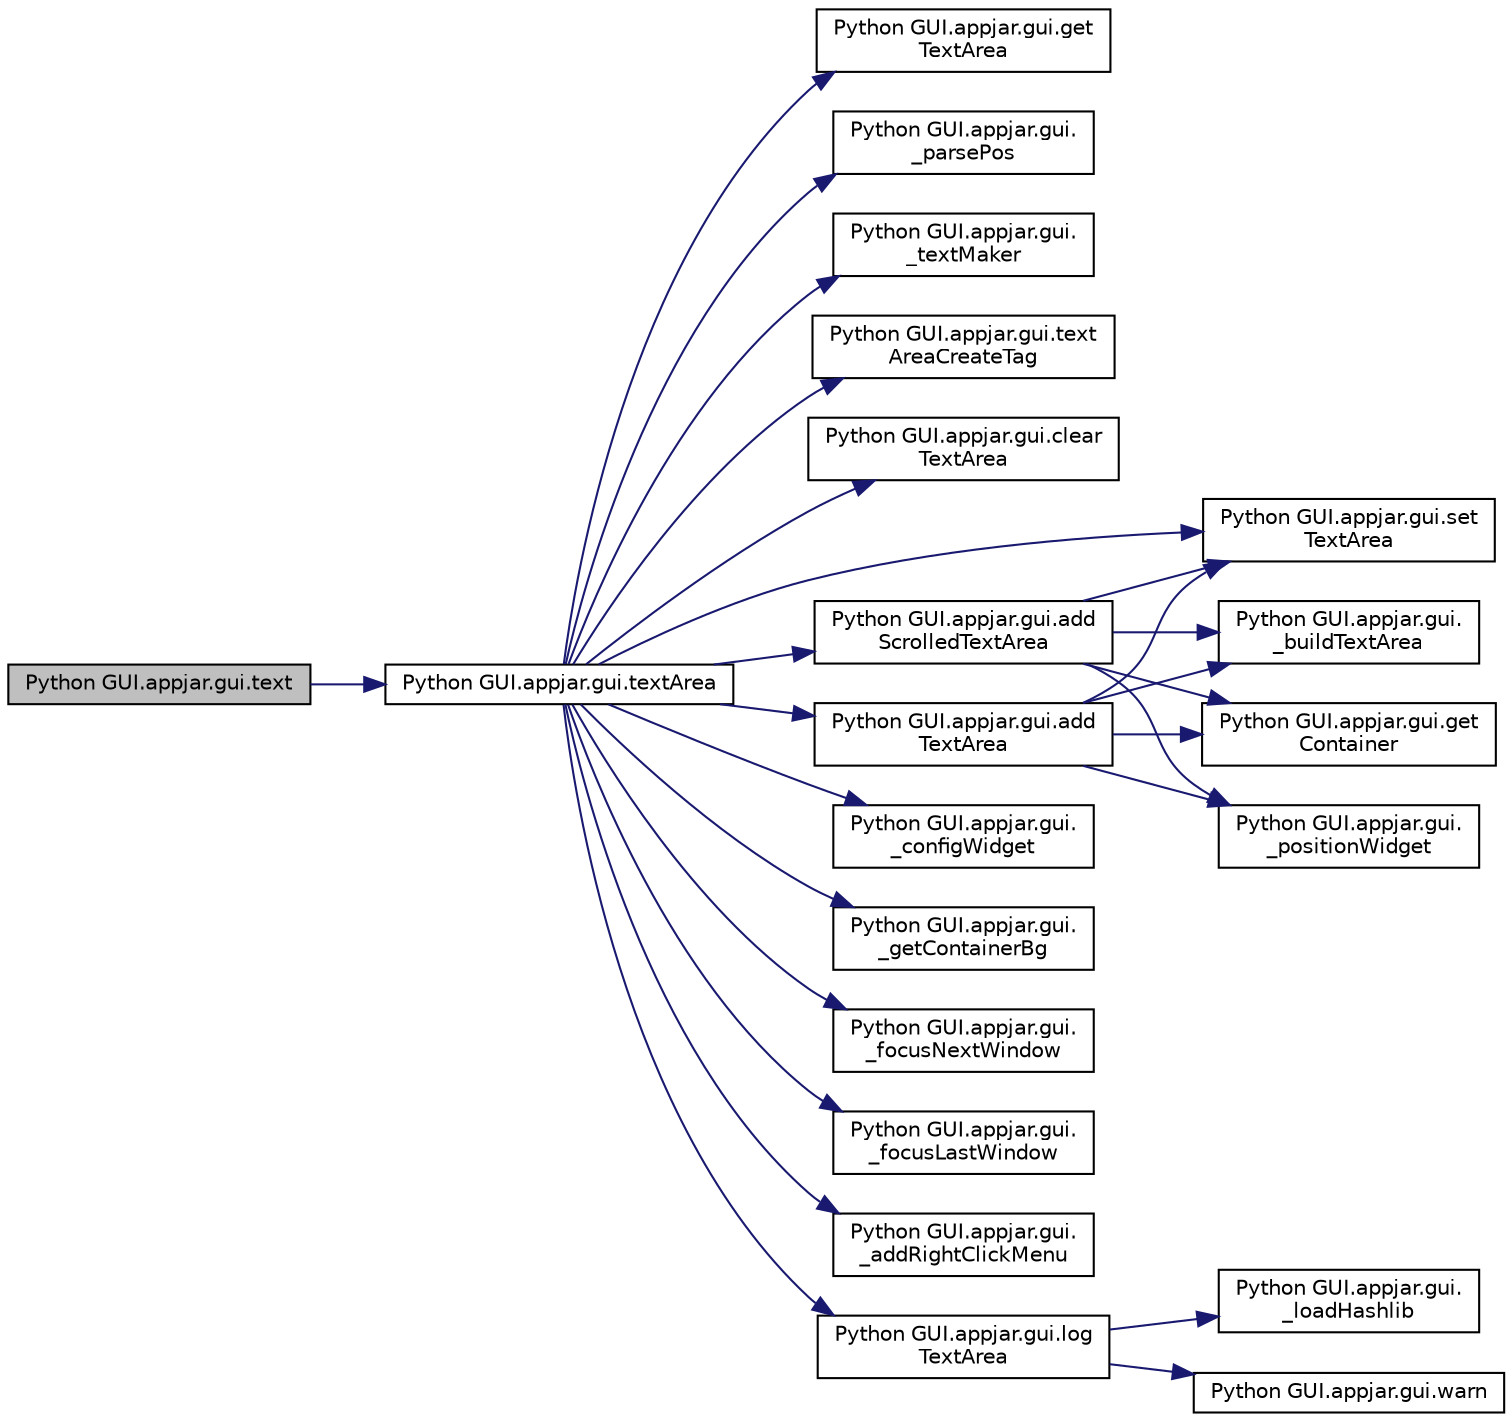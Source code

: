digraph "Python GUI.appjar.gui.text"
{
  edge [fontname="Helvetica",fontsize="10",labelfontname="Helvetica",labelfontsize="10"];
  node [fontname="Helvetica",fontsize="10",shape=record];
  rankdir="LR";
  Node2095 [label="Python GUI.appjar.gui.text",height=0.2,width=0.4,color="black", fillcolor="grey75", style="filled", fontcolor="black"];
  Node2095 -> Node2096 [color="midnightblue",fontsize="10",style="solid",fontname="Helvetica"];
  Node2096 [label="Python GUI.appjar.gui.textArea",height=0.2,width=0.4,color="black", fillcolor="white", style="filled",URL="$class_python_01_g_u_i_1_1appjar_1_1gui.html#ad290b6f726cd655f75322e10ef232c05"];
  Node2096 -> Node2097 [color="midnightblue",fontsize="10",style="solid",fontname="Helvetica"];
  Node2097 [label="Python GUI.appjar.gui.get\lTextArea",height=0.2,width=0.4,color="black", fillcolor="white", style="filled",URL="$class_python_01_g_u_i_1_1appjar_1_1gui.html#afa588273483617b683ef7fd0a75b117f"];
  Node2096 -> Node2098 [color="midnightblue",fontsize="10",style="solid",fontname="Helvetica"];
  Node2098 [label="Python GUI.appjar.gui.\l_parsePos",height=0.2,width=0.4,color="black", fillcolor="white", style="filled",URL="$class_python_01_g_u_i_1_1appjar_1_1gui.html#a1151185c82adc42b922797e38132c2ca",tooltip="FUNCTIONS for labels. "];
  Node2096 -> Node2099 [color="midnightblue",fontsize="10",style="solid",fontname="Helvetica"];
  Node2099 [label="Python GUI.appjar.gui.\l_textMaker",height=0.2,width=0.4,color="black", fillcolor="white", style="filled",URL="$class_python_01_g_u_i_1_1appjar_1_1gui.html#a3b7bd53cb5f276af1693316dee71a22a"];
  Node2096 -> Node2100 [color="midnightblue",fontsize="10",style="solid",fontname="Helvetica"];
  Node2100 [label="Python GUI.appjar.gui.text\lAreaCreateTag",height=0.2,width=0.4,color="black", fillcolor="white", style="filled",URL="$class_python_01_g_u_i_1_1appjar_1_1gui.html#abb0f4952e76c77dbf5ca2e7e10ffbfb9"];
  Node2096 -> Node2101 [color="midnightblue",fontsize="10",style="solid",fontname="Helvetica"];
  Node2101 [label="Python GUI.appjar.gui.clear\lTextArea",height=0.2,width=0.4,color="black", fillcolor="white", style="filled",URL="$class_python_01_g_u_i_1_1appjar_1_1gui.html#a0e0c17c248b4e53c3039497db525e041"];
  Node2096 -> Node2102 [color="midnightblue",fontsize="10",style="solid",fontname="Helvetica"];
  Node2102 [label="Python GUI.appjar.gui.set\lTextArea",height=0.2,width=0.4,color="black", fillcolor="white", style="filled",URL="$class_python_01_g_u_i_1_1appjar_1_1gui.html#a55584b1e094306acb04bea1c45acf414"];
  Node2096 -> Node2103 [color="midnightblue",fontsize="10",style="solid",fontname="Helvetica"];
  Node2103 [label="Python GUI.appjar.gui.\l_configWidget",height=0.2,width=0.4,color="black", fillcolor="white", style="filled",URL="$class_python_01_g_u_i_1_1appjar_1_1gui.html#a66b018474a855b26826b0580a7c40a9e"];
  Node2096 -> Node2104 [color="midnightblue",fontsize="10",style="solid",fontname="Helvetica"];
  Node2104 [label="Python GUI.appjar.gui.add\lScrolledTextArea",height=0.2,width=0.4,color="black", fillcolor="white", style="filled",URL="$class_python_01_g_u_i_1_1appjar_1_1gui.html#aeed9dcabd10845ff85b0fe079672b015"];
  Node2104 -> Node2105 [color="midnightblue",fontsize="10",style="solid",fontname="Helvetica"];
  Node2105 [label="Python GUI.appjar.gui.\l_buildTextArea",height=0.2,width=0.4,color="black", fillcolor="white", style="filled",URL="$class_python_01_g_u_i_1_1appjar_1_1gui.html#ab93afff672ad23f9743cd93661ea28a9"];
  Node2104 -> Node2106 [color="midnightblue",fontsize="10",style="solid",fontname="Helvetica"];
  Node2106 [label="Python GUI.appjar.gui.get\lContainer",height=0.2,width=0.4,color="black", fillcolor="white", style="filled",URL="$class_python_01_g_u_i_1_1appjar_1_1gui.html#aa89c83e95e3952f6cc39fc23dffa15ce"];
  Node2104 -> Node2107 [color="midnightblue",fontsize="10",style="solid",fontname="Helvetica"];
  Node2107 [label="Python GUI.appjar.gui.\l_positionWidget",height=0.2,width=0.4,color="black", fillcolor="white", style="filled",URL="$class_python_01_g_u_i_1_1appjar_1_1gui.html#a994cf4bbd47f434233271d3d8b0eb4c6"];
  Node2104 -> Node2102 [color="midnightblue",fontsize="10",style="solid",fontname="Helvetica"];
  Node2096 -> Node2108 [color="midnightblue",fontsize="10",style="solid",fontname="Helvetica"];
  Node2108 [label="Python GUI.appjar.gui.add\lTextArea",height=0.2,width=0.4,color="black", fillcolor="white", style="filled",URL="$class_python_01_g_u_i_1_1appjar_1_1gui.html#a49054304ee257e29b47c61261f277005"];
  Node2108 -> Node2105 [color="midnightblue",fontsize="10",style="solid",fontname="Helvetica"];
  Node2108 -> Node2106 [color="midnightblue",fontsize="10",style="solid",fontname="Helvetica"];
  Node2108 -> Node2107 [color="midnightblue",fontsize="10",style="solid",fontname="Helvetica"];
  Node2108 -> Node2102 [color="midnightblue",fontsize="10",style="solid",fontname="Helvetica"];
  Node2096 -> Node2109 [color="midnightblue",fontsize="10",style="solid",fontname="Helvetica"];
  Node2109 [label="Python GUI.appjar.gui.\l_getContainerBg",height=0.2,width=0.4,color="black", fillcolor="white", style="filled",URL="$class_python_01_g_u_i_1_1appjar_1_1gui.html#a7ca2e28f0ccf3c5e00ca64676c496afd"];
  Node2096 -> Node2110 [color="midnightblue",fontsize="10",style="solid",fontname="Helvetica"];
  Node2110 [label="Python GUI.appjar.gui.\l_focusNextWindow",height=0.2,width=0.4,color="black", fillcolor="white", style="filled",URL="$class_python_01_g_u_i_1_1appjar_1_1gui.html#a1da90e18142edadad4009aba568175df",tooltip="functions to deal with tabbing and right clicking "];
  Node2096 -> Node2111 [color="midnightblue",fontsize="10",style="solid",fontname="Helvetica"];
  Node2111 [label="Python GUI.appjar.gui.\l_focusLastWindow",height=0.2,width=0.4,color="black", fillcolor="white", style="filled",URL="$class_python_01_g_u_i_1_1appjar_1_1gui.html#a14787727467a1635fdd2afd59d270284"];
  Node2096 -> Node2112 [color="midnightblue",fontsize="10",style="solid",fontname="Helvetica"];
  Node2112 [label="Python GUI.appjar.gui.\l_addRightClickMenu",height=0.2,width=0.4,color="black", fillcolor="white", style="filled",URL="$class_python_01_g_u_i_1_1appjar_1_1gui.html#a8c2752c4b8a570590e40860b6bd7e752"];
  Node2096 -> Node2113 [color="midnightblue",fontsize="10",style="solid",fontname="Helvetica"];
  Node2113 [label="Python GUI.appjar.gui.log\lTextArea",height=0.2,width=0.4,color="black", fillcolor="white", style="filled",URL="$class_python_01_g_u_i_1_1appjar_1_1gui.html#abe244b3c22292dfa85da8b28d73acbab"];
  Node2113 -> Node2114 [color="midnightblue",fontsize="10",style="solid",fontname="Helvetica"];
  Node2114 [label="Python GUI.appjar.gui.\l_loadHashlib",height=0.2,width=0.4,color="black", fillcolor="white", style="filled",URL="$class_python_01_g_u_i_1_1appjar_1_1gui.html#a0aaa4c7503e6bcdd3720df8f7682969f"];
  Node2113 -> Node2115 [color="midnightblue",fontsize="10",style="solid",fontname="Helvetica"];
  Node2115 [label="Python GUI.appjar.gui.warn",height=0.2,width=0.4,color="black", fillcolor="white", style="filled",URL="$class_python_01_g_u_i_1_1appjar_1_1gui.html#aa0a271b0b17a802e6d7b598c12bcd930"];
}

